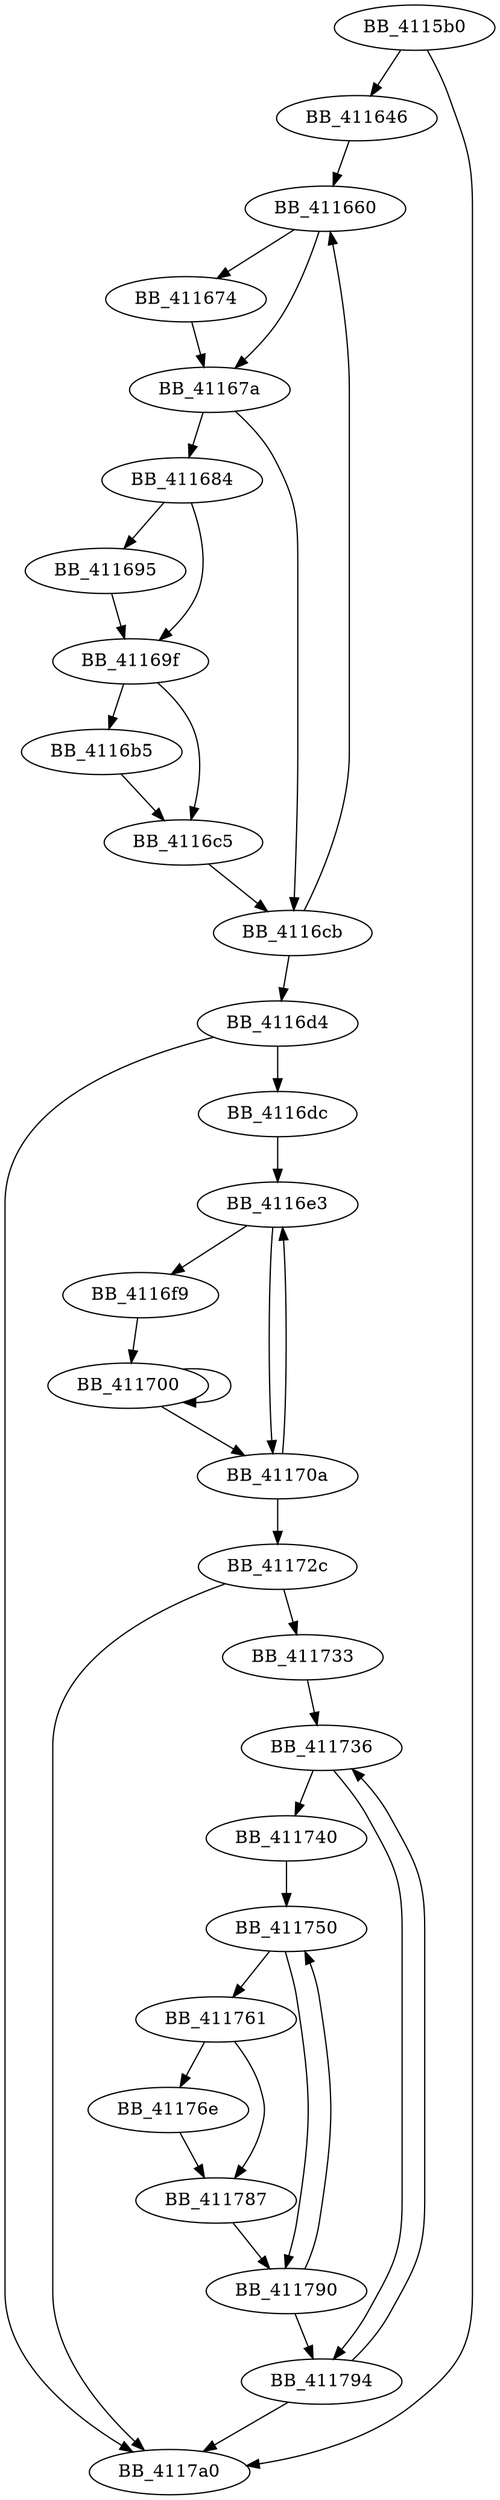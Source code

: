 DiGraph sub_4115B0{
BB_4115b0->BB_411646
BB_4115b0->BB_4117a0
BB_411646->BB_411660
BB_411660->BB_411674
BB_411660->BB_41167a
BB_411674->BB_41167a
BB_41167a->BB_411684
BB_41167a->BB_4116cb
BB_411684->BB_411695
BB_411684->BB_41169f
BB_411695->BB_41169f
BB_41169f->BB_4116b5
BB_41169f->BB_4116c5
BB_4116b5->BB_4116c5
BB_4116c5->BB_4116cb
BB_4116cb->BB_411660
BB_4116cb->BB_4116d4
BB_4116d4->BB_4116dc
BB_4116d4->BB_4117a0
BB_4116dc->BB_4116e3
BB_4116e3->BB_4116f9
BB_4116e3->BB_41170a
BB_4116f9->BB_411700
BB_411700->BB_411700
BB_411700->BB_41170a
BB_41170a->BB_4116e3
BB_41170a->BB_41172c
BB_41172c->BB_411733
BB_41172c->BB_4117a0
BB_411733->BB_411736
BB_411736->BB_411740
BB_411736->BB_411794
BB_411740->BB_411750
BB_411750->BB_411761
BB_411750->BB_411790
BB_411761->BB_41176e
BB_411761->BB_411787
BB_41176e->BB_411787
BB_411787->BB_411790
BB_411790->BB_411750
BB_411790->BB_411794
BB_411794->BB_411736
BB_411794->BB_4117a0
}
